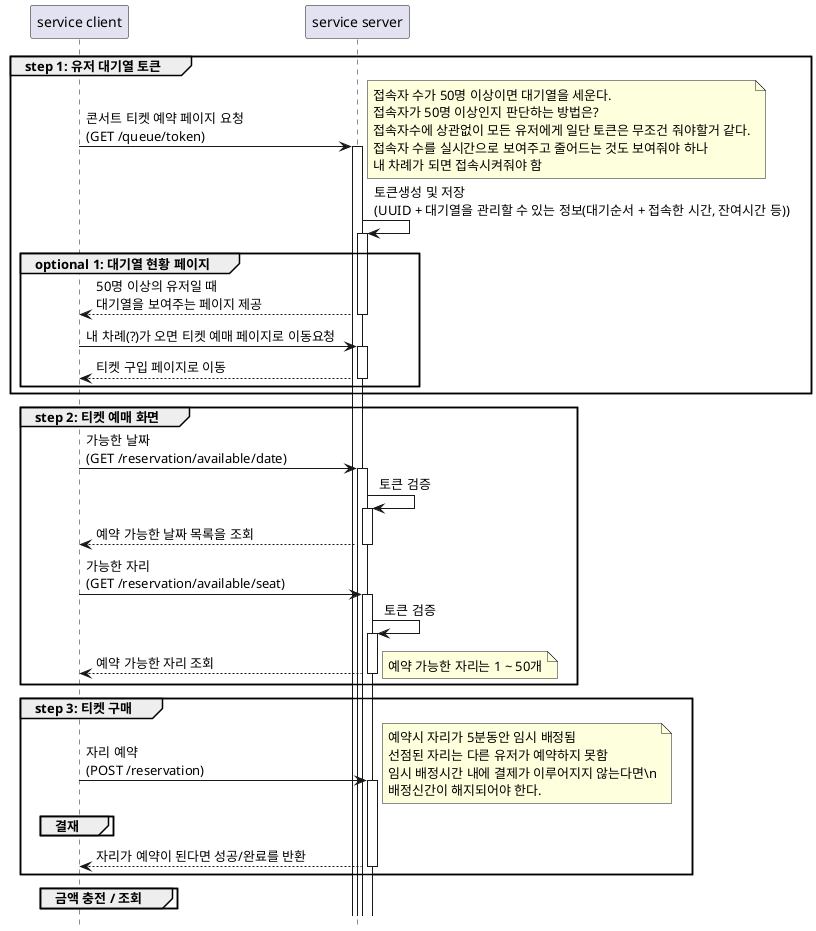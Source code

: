 @startuml
'https://plantuml.com/sequence-diagram

hide footbox
autoactivate on

participant "service client" as sc
participant "service server" as ss

group step 1: 유저 대기열 토큰
    sc -> ss : 콘서트 티켓 예약 페이지 요청 \n(GET /queue/token)
    note right
        접속자 수가 50명 이상이면 대기열을 세운다.
        접속자가 50명 이상인지 판단하는 방법은?
        접속자수에 상관없이 모든 유저에게 일단 토큰은 무조건 줘야할거 같다.
        접속자 수를 실시간으로 보여주고 줄어드는 것도 보여줘야 하나
        내 차례가 되면 접속시켜줘야 함
    end note
    ss -> ss : 토큰생성 및 저장 \n(UUID + 대기열을 관리할 수 있는 정보(대기순서 + 접속한 시간, 잔여시간 등))
    group optional 1: 대기열 현황 페이지
    ss --> sc : 50명 이상의 유저일 때 \n대기열을 보여주는 페이지 제공
    sc -> ss : 내 차례(?)가 오면 티켓 예매 페이지로 이동요청
    ss --> sc : 티켓 구입 페이지로 이동
    end
end

group step 2: 티켓 예매 화면
    sc -> ss : 가능한 날짜\n(GET /reservation/available/date)
    ss -> ss : 토큰 검증
    ss --> sc : 예약 가능한 날짜 목록을 조회
    sc -> ss : 가능한 자리\n(GET /reservation/available/seat)
    ss -> ss : 토큰 검증
    ss --> sc : 예약 가능한 자리 조회
    note right
        예약 가능한 자리는 1 ~ 50개
    end note
end

group step 3: 티켓 구매
    sc -> ss : 자리 예약\n(POST /reservation)
    note right
        예약시 자리가 5분동안 임시 배정됨
        선점된 자리는 다른 유저가 예약하지 못함
        임시 배정시간 내에 결제가 이루어지지 않는다면\n
        배정신간이 해지되어야 한다.
    end note
    group 결재

    end
    ss --> sc : 자리가 예약이 된다면 성공/완료를 반환
end

group 금액 충전 / 조회

end

@enduml